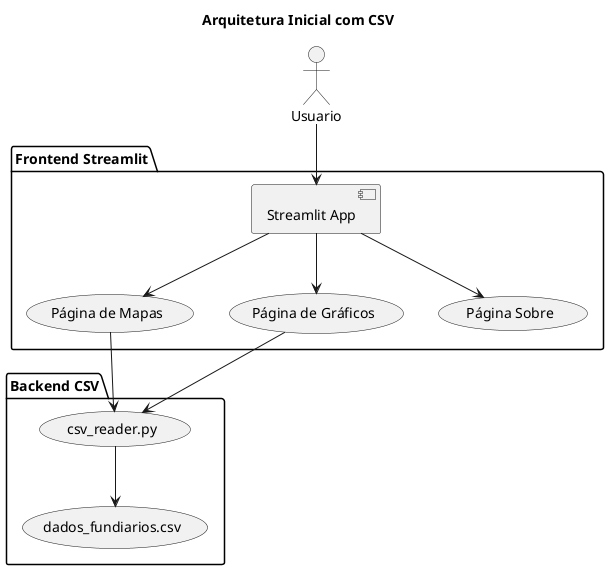 @startuml ArquiteturaCSV
title Arquitetura Inicial com CSV

actor Usuario

package "Frontend Streamlit" {
    [Streamlit App] --> (Página de Mapas)
    [Streamlit App] --> (Página de Gráficos)
    [Streamlit App] --> (Página Sobre)
}

package "Backend CSV" {
    (Página de Mapas) --> (csv_reader.py)
    (Página de Gráficos) --> (csv_reader.py)
    (csv_reader.py) --> (dados_fundiarios.csv)
}

Usuario --> [Streamlit App]
@enduml
